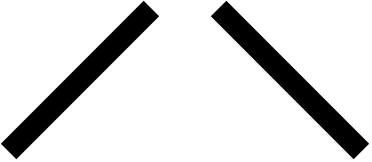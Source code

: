 <mxfile version="13.7.9" type="embed"><diagram id="pmXZmnefyjpY_t9wlNmb" name="Page-1"><mxGraphModel dx="417" dy="121" grid="1" gridSize="10" guides="1" tooltips="1" connect="1" arrows="1" fold="1" page="1" pageScale="1" pageWidth="583" pageHeight="413" math="0" shadow="0"><root><mxCell id="0"/><mxCell id="1" parent="0"/><mxCell id="nPvJKjaR9BYKqQwj7M4w-1" value="" style="verticalLabelPosition=bottom;html=1;verticalAlign=top;align=center;shape=mxgraph.floorplan.wall;fillColor=#000000;rotation=-45;" parent="1" vertex="1"><mxGeometry x="50" y="50" width="100" height="10" as="geometry"/></mxCell><mxCell id="nPvJKjaR9BYKqQwj7M4w-6" value="" style="verticalLabelPosition=bottom;html=1;verticalAlign=top;align=center;shape=mxgraph.floorplan.wall;fillColor=#000000;rotation=-45;direction=south;" parent="1" vertex="1"><mxGeometry x="200" y="5" width="10" height="100" as="geometry"/></mxCell></root></mxGraphModel></diagram></mxfile>
